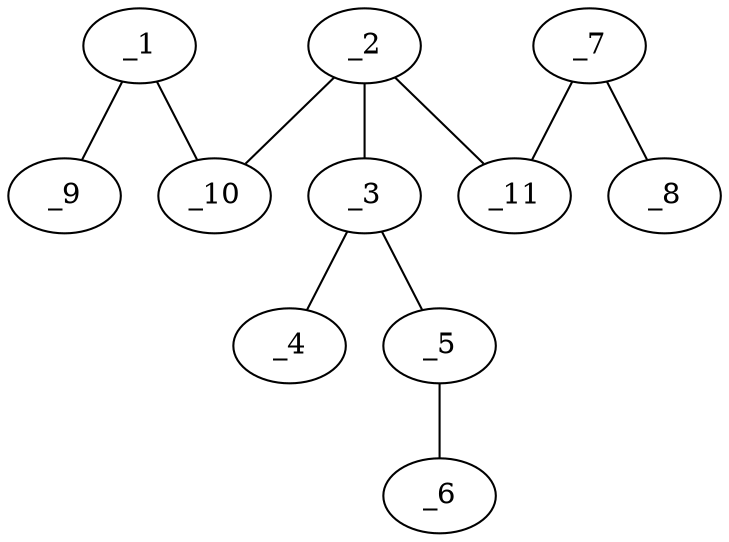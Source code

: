 graph molid653048 {
	_1	 [charge=0,
		chem=1,
		symbol="C  ",
		x="3.7321",
		y="-1"];
	_9	 [charge=0,
		chem=4,
		symbol="N  ",
		x="3.7321",
		y="-2"];
	_1 -- _9	 [valence=1];
	_10	 [charge=0,
		chem=1,
		symbol="C  ",
		x="4.5981",
		y="-0.5"];
	_1 -- _10	 [valence=1];
	_2	 [charge=0,
		chem=4,
		symbol="N  ",
		x="4.5981",
		y="0.5"];
	_3	 [charge=1,
		chem=4,
		symbol="N  ",
		x="5.4641",
		y=1];
	_2 -- _3	 [valence=1];
	_2 -- _10	 [valence=1];
	_11	 [charge=0,
		chem=1,
		symbol="C  ",
		x="3.7321",
		y=1];
	_2 -- _11	 [valence=1];
	_4	 [charge=0,
		chem=2,
		symbol="O  ",
		x="5.4641",
		y=2];
	_3 -- _4	 [valence=2];
	_5	 [charge="-1",
		chem=4,
		symbol="N  ",
		x="6.3301",
		y="0.5"];
	_3 -- _5	 [valence=1];
	_6	 [charge=0,
		chem=2,
		symbol="O  ",
		x="7.1962",
		y=1];
	_5 -- _6	 [valence=1];
	_7	 [charge=0,
		chem=1,
		symbol="C  ",
		x="2.866",
		y="0.5"];
	_8	 [charge=0,
		chem=4,
		symbol="N  ",
		x=2,
		y=1];
	_7 -- _8	 [valence=1];
	_7 -- _11	 [valence=1];
}
